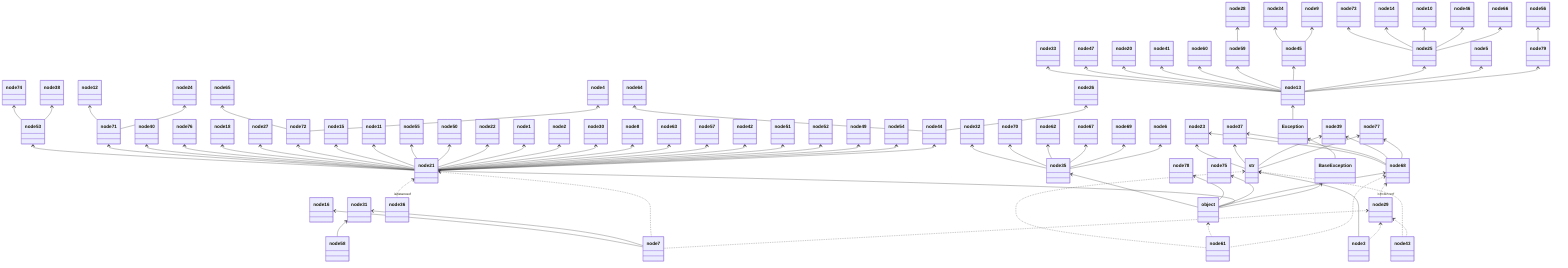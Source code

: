 classDiagram
    direction BT
    class BaseException
    class Exception
    class node68
    class node29
    class object
    class node36
    class node21
    class node44
    class node75
    class node78
    class node35
    class node6
    class node69
    class node67
    class node62
    class node70
    class node32
    class node13
    class node28
    class node79
    class node5
    class node25
    class node45
    class node66
    class node46
    class node10
    class node59
    class node14
    class node60
    class node9
    class node73
    class node34
    class node41
    class node56
    class node20
    class node47
    class node33
    class node54
    class node49
    class node52
    class node51
    class node42
    class node57
    class node63
    class node8
    class node30
    class node2
    class node1
    class node22
    class node50
    class node55
    class node11
    class node15
    class node26
    class node64
    class node72
    class node4
    class node65
    class node27
    class node18
    class node77
    class node76
    class node39
    class node40
    class node37
    class node71
    class node24
    class node12
    class node23
    class node53
    class node38
    class node74
    class str
    class node31
    class node58
    class node61
    class node7
    class node43
    class node16
    class node3

    object --> BaseException
    BaseException --> Exception
    node29 "isinstanceof" ..> node68
    object --> node68
    node61 ..> node68
    node7 ..> node29
    node43 ..> node29
    node3 ..> node29
    node61 ..> object
    object --> node21
    node36 "isinstanceof" ..> node21
    node7 ..> node21
    node21 --> node44
    object --> node75
    object --> node78
    object --> node35
    node35 --> node6
    node35 --> node69
    node35 --> node67
    node35 --> node62
    node35 --> node70
    node35 --> node32
    Exception --> node13
    node59 --> node28
    node13 --> node79
    node13 --> node5
    node13 --> node25
    node13 --> node45
    node25 --> node66
    node25 --> node46
    node25 --> node10
    node13 --> node59
    node25 --> node14
    node13 --> node60
    node45 --> node9
    node25 --> node73
    node45 --> node34
    node13 --> node41
    node79 --> node56
    node13 --> node20
    node13 --> node47
    node13 --> node33
    node21 --> node54
    node21 --> node49
    node21 --> node52
    node21 --> node51
    node21 --> node42
    node21 --> node57
    node21 --> node63
    node21 --> node8
    node21 --> node30
    node21 --> node2
    node21 --> node1
    node21 --> node22
    node21 --> node50
    node21 --> node55
    node21 --> node11
    node21 --> node15
    node44 --> node26
    node44 --> node64
    node21 --> node72
    node72 --> node4
    node72 --> node65
    node21 --> node27
    node21 --> node18
    node68 --> node77
    str --> node77
    node21 --> node76
    node68 --> node39
    str --> node39
    node21 --> node40
    node68 --> node37
    str --> node37
    node21 --> node71
    node71 --> node24
    node71 --> node12
    node68 --> node23
    str --> node23
    node21 --> node53
    node53 --> node38
    node53 --> node74
    node61 ..> str
    node43 ..> str
    node3 --> str
    node58 --> node31
    node7 --> node31
    node7 --> node16